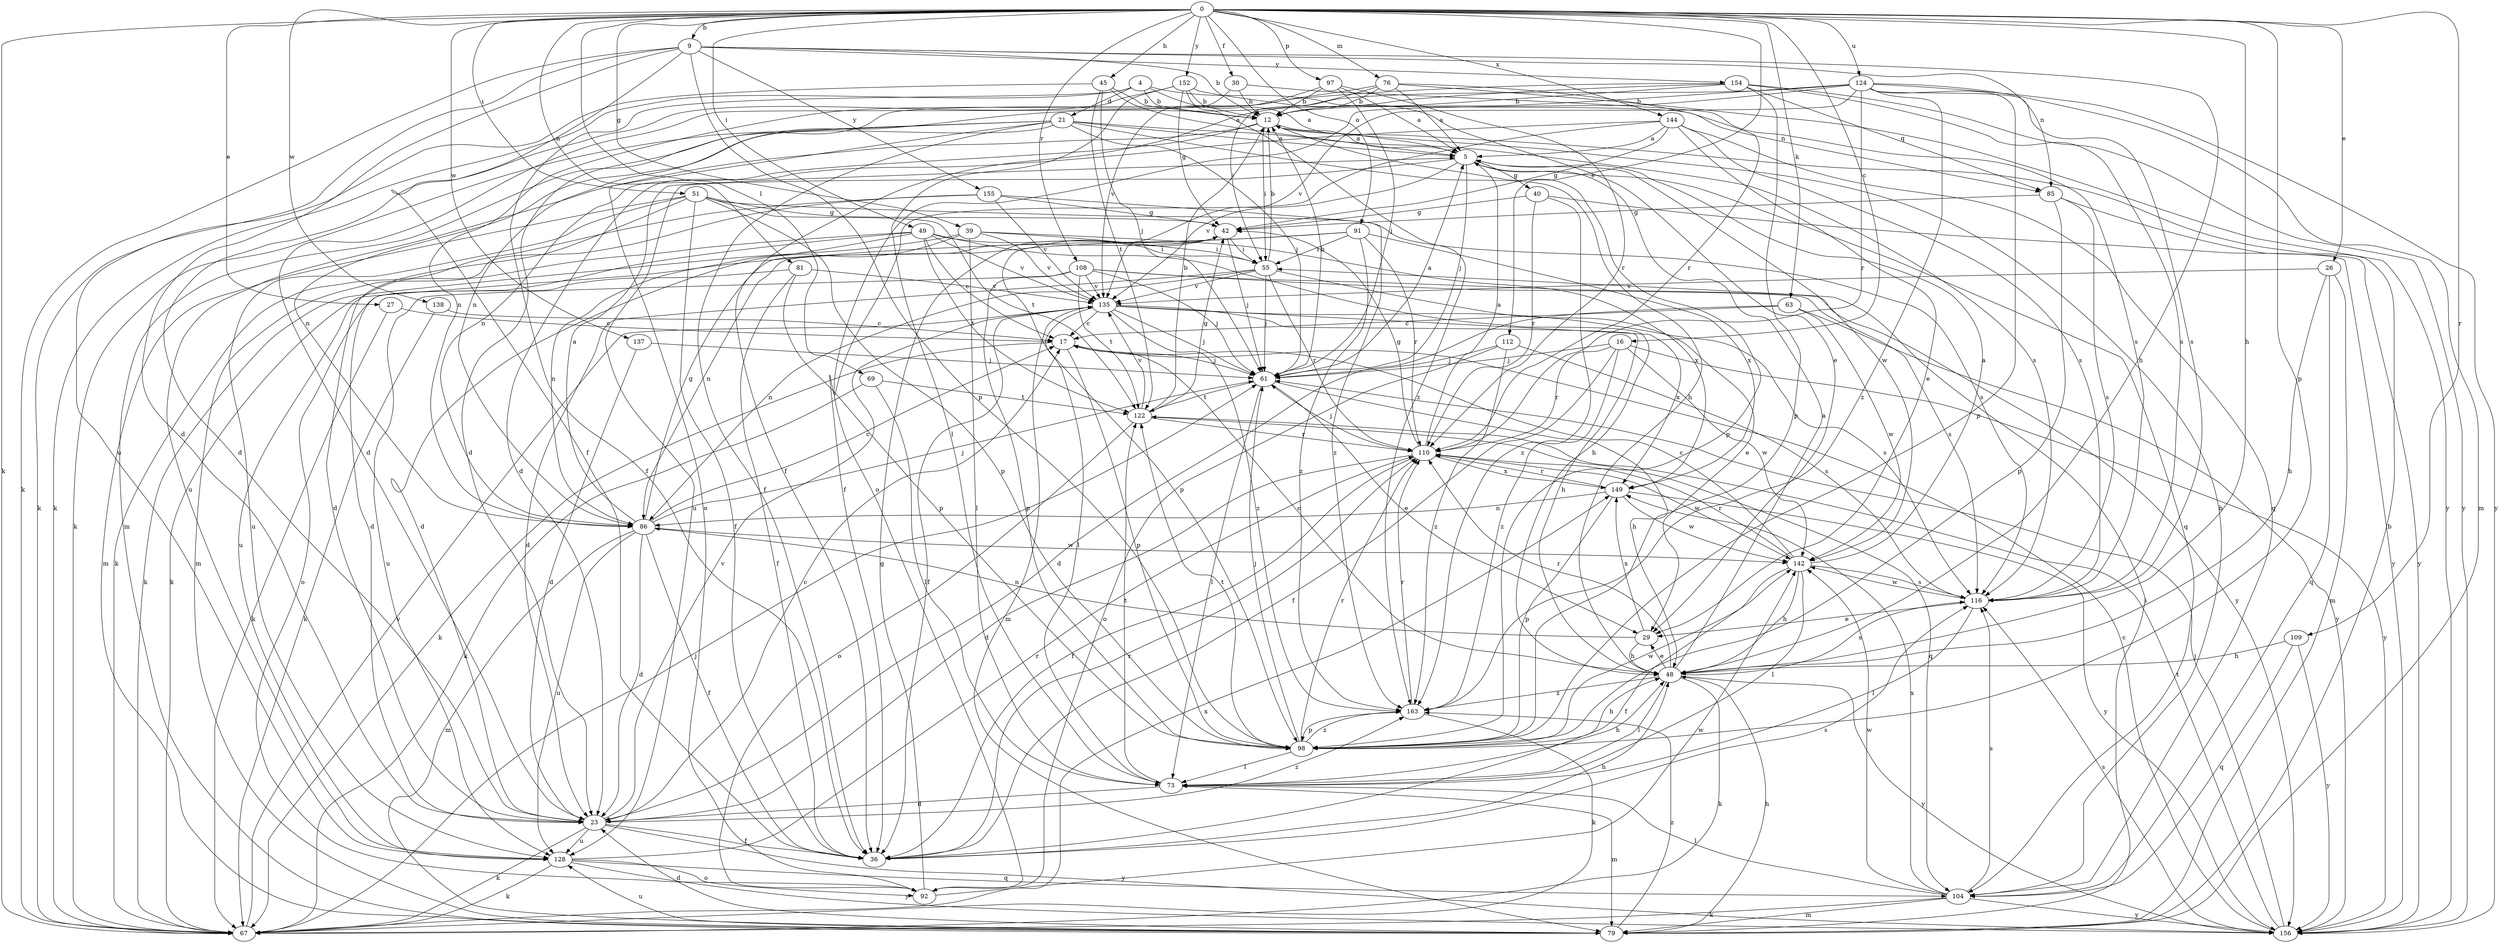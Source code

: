 strict digraph  {
0;
4;
5;
9;
12;
16;
17;
21;
23;
26;
27;
29;
30;
36;
39;
40;
42;
45;
48;
49;
51;
55;
61;
63;
67;
69;
73;
76;
79;
81;
85;
86;
91;
92;
97;
98;
104;
108;
109;
110;
112;
116;
122;
124;
128;
135;
137;
138;
142;
144;
149;
152;
154;
155;
156;
163;
0 -> 9  [label=b];
0 -> 16  [label=c];
0 -> 26  [label=e];
0 -> 27  [label=e];
0 -> 30  [label=f];
0 -> 39  [label=g];
0 -> 45  [label=h];
0 -> 48  [label=h];
0 -> 49  [label=i];
0 -> 51  [label=i];
0 -> 63  [label=k];
0 -> 67  [label=k];
0 -> 69  [label=l];
0 -> 76  [label=m];
0 -> 81  [label=n];
0 -> 91  [label=o];
0 -> 97  [label=p];
0 -> 98  [label=p];
0 -> 108  [label=r];
0 -> 109  [label=r];
0 -> 112  [label=s];
0 -> 124  [label=u];
0 -> 137  [label=w];
0 -> 138  [label=w];
0 -> 144  [label=x];
0 -> 152  [label=y];
4 -> 5  [label=a];
4 -> 12  [label=b];
4 -> 21  [label=d];
4 -> 36  [label=f];
4 -> 67  [label=k];
4 -> 85  [label=n];
5 -> 40  [label=g];
5 -> 61  [label=j];
5 -> 104  [label=q];
5 -> 128  [label=u];
5 -> 135  [label=v];
5 -> 142  [label=w];
9 -> 12  [label=b];
9 -> 23  [label=d];
9 -> 36  [label=f];
9 -> 48  [label=h];
9 -> 67  [label=k];
9 -> 85  [label=n];
9 -> 98  [label=p];
9 -> 128  [label=u];
9 -> 154  [label=y];
9 -> 155  [label=y];
12 -> 5  [label=a];
12 -> 55  [label=i];
12 -> 86  [label=n];
12 -> 98  [label=p];
12 -> 128  [label=u];
16 -> 36  [label=f];
16 -> 61  [label=j];
16 -> 110  [label=r];
16 -> 142  [label=w];
16 -> 156  [label=y];
16 -> 163  [label=z];
17 -> 61  [label=j];
17 -> 67  [label=k];
17 -> 98  [label=p];
21 -> 5  [label=a];
21 -> 36  [label=f];
21 -> 48  [label=h];
21 -> 61  [label=j];
21 -> 67  [label=k];
21 -> 79  [label=m];
21 -> 86  [label=n];
21 -> 92  [label=o];
21 -> 116  [label=s];
23 -> 17  [label=c];
23 -> 36  [label=f];
23 -> 67  [label=k];
23 -> 128  [label=u];
23 -> 135  [label=v];
23 -> 156  [label=y];
23 -> 163  [label=z];
26 -> 48  [label=h];
26 -> 79  [label=m];
26 -> 104  [label=q];
26 -> 135  [label=v];
27 -> 17  [label=c];
27 -> 67  [label=k];
29 -> 48  [label=h];
29 -> 86  [label=n];
29 -> 149  [label=x];
30 -> 12  [label=b];
30 -> 23  [label=d];
30 -> 116  [label=s];
36 -> 48  [label=h];
36 -> 110  [label=r];
36 -> 116  [label=s];
39 -> 23  [label=d];
39 -> 55  [label=i];
39 -> 67  [label=k];
39 -> 73  [label=l];
39 -> 135  [label=v];
39 -> 149  [label=x];
40 -> 42  [label=g];
40 -> 110  [label=r];
40 -> 156  [label=y];
40 -> 163  [label=z];
42 -> 55  [label=i];
42 -> 61  [label=j];
42 -> 98  [label=p];
45 -> 5  [label=a];
45 -> 12  [label=b];
45 -> 61  [label=j];
45 -> 67  [label=k];
45 -> 122  [label=t];
48 -> 5  [label=a];
48 -> 17  [label=c];
48 -> 29  [label=e];
48 -> 67  [label=k];
48 -> 73  [label=l];
48 -> 110  [label=r];
48 -> 116  [label=s];
48 -> 156  [label=y];
48 -> 163  [label=z];
49 -> 17  [label=c];
49 -> 23  [label=d];
49 -> 48  [label=h];
49 -> 55  [label=i];
49 -> 86  [label=n];
49 -> 122  [label=t];
49 -> 128  [label=u];
49 -> 135  [label=v];
51 -> 23  [label=d];
51 -> 36  [label=f];
51 -> 42  [label=g];
51 -> 79  [label=m];
51 -> 98  [label=p];
51 -> 116  [label=s];
51 -> 122  [label=t];
51 -> 128  [label=u];
55 -> 12  [label=b];
55 -> 23  [label=d];
55 -> 29  [label=e];
55 -> 61  [label=j];
55 -> 86  [label=n];
55 -> 110  [label=r];
55 -> 135  [label=v];
61 -> 5  [label=a];
61 -> 12  [label=b];
61 -> 29  [label=e];
61 -> 48  [label=h];
61 -> 73  [label=l];
61 -> 122  [label=t];
63 -> 17  [label=c];
63 -> 23  [label=d];
63 -> 142  [label=w];
63 -> 156  [label=y];
67 -> 61  [label=j];
67 -> 135  [label=v];
67 -> 149  [label=x];
69 -> 67  [label=k];
69 -> 73  [label=l];
69 -> 122  [label=t];
73 -> 23  [label=d];
73 -> 48  [label=h];
73 -> 79  [label=m];
73 -> 122  [label=t];
76 -> 5  [label=a];
76 -> 12  [label=b];
76 -> 23  [label=d];
76 -> 55  [label=i];
76 -> 110  [label=r];
76 -> 156  [label=y];
79 -> 12  [label=b];
79 -> 23  [label=d];
79 -> 48  [label=h];
79 -> 55  [label=i];
79 -> 128  [label=u];
79 -> 163  [label=z];
81 -> 36  [label=f];
81 -> 92  [label=o];
81 -> 98  [label=p];
81 -> 135  [label=v];
85 -> 42  [label=g];
85 -> 98  [label=p];
85 -> 116  [label=s];
85 -> 156  [label=y];
86 -> 5  [label=a];
86 -> 17  [label=c];
86 -> 23  [label=d];
86 -> 36  [label=f];
86 -> 42  [label=g];
86 -> 61  [label=j];
86 -> 79  [label=m];
86 -> 128  [label=u];
86 -> 142  [label=w];
91 -> 55  [label=i];
91 -> 67  [label=k];
91 -> 86  [label=n];
91 -> 110  [label=r];
91 -> 149  [label=x];
91 -> 163  [label=z];
92 -> 42  [label=g];
92 -> 142  [label=w];
97 -> 5  [label=a];
97 -> 12  [label=b];
97 -> 61  [label=j];
97 -> 110  [label=r];
97 -> 135  [label=v];
98 -> 48  [label=h];
98 -> 61  [label=j];
98 -> 73  [label=l];
98 -> 110  [label=r];
98 -> 122  [label=t];
98 -> 142  [label=w];
98 -> 163  [label=z];
104 -> 12  [label=b];
104 -> 67  [label=k];
104 -> 73  [label=l];
104 -> 79  [label=m];
104 -> 116  [label=s];
104 -> 142  [label=w];
104 -> 149  [label=x];
104 -> 156  [label=y];
108 -> 61  [label=j];
108 -> 98  [label=p];
108 -> 116  [label=s];
108 -> 122  [label=t];
108 -> 128  [label=u];
108 -> 135  [label=v];
108 -> 156  [label=y];
109 -> 48  [label=h];
109 -> 104  [label=q];
109 -> 156  [label=y];
110 -> 5  [label=a];
110 -> 23  [label=d];
110 -> 36  [label=f];
110 -> 42  [label=g];
110 -> 61  [label=j];
110 -> 142  [label=w];
110 -> 149  [label=x];
112 -> 61  [label=j];
112 -> 92  [label=o];
112 -> 116  [label=s];
112 -> 163  [label=z];
116 -> 29  [label=e];
116 -> 73  [label=l];
116 -> 142  [label=w];
122 -> 12  [label=b];
122 -> 42  [label=g];
122 -> 92  [label=o];
122 -> 104  [label=q];
122 -> 110  [label=r];
122 -> 135  [label=v];
124 -> 12  [label=b];
124 -> 79  [label=m];
124 -> 86  [label=n];
124 -> 92  [label=o];
124 -> 98  [label=p];
124 -> 110  [label=r];
124 -> 116  [label=s];
124 -> 135  [label=v];
124 -> 156  [label=y];
124 -> 163  [label=z];
128 -> 67  [label=k];
128 -> 92  [label=o];
128 -> 104  [label=q];
128 -> 110  [label=r];
128 -> 156  [label=y];
135 -> 17  [label=c];
135 -> 36  [label=f];
135 -> 48  [label=h];
135 -> 61  [label=j];
135 -> 73  [label=l];
135 -> 79  [label=m];
135 -> 116  [label=s];
135 -> 149  [label=x];
135 -> 163  [label=z];
137 -> 23  [label=d];
137 -> 61  [label=j];
138 -> 17  [label=c];
138 -> 67  [label=k];
142 -> 5  [label=a];
142 -> 17  [label=c];
142 -> 36  [label=f];
142 -> 48  [label=h];
142 -> 73  [label=l];
142 -> 110  [label=r];
142 -> 116  [label=s];
144 -> 5  [label=a];
144 -> 23  [label=d];
144 -> 29  [label=e];
144 -> 36  [label=f];
144 -> 42  [label=g];
144 -> 104  [label=q];
144 -> 116  [label=s];
149 -> 86  [label=n];
149 -> 98  [label=p];
149 -> 110  [label=r];
149 -> 142  [label=w];
149 -> 156  [label=y];
152 -> 12  [label=b];
152 -> 23  [label=d];
152 -> 29  [label=e];
152 -> 42  [label=g];
152 -> 73  [label=l];
152 -> 163  [label=z];
154 -> 12  [label=b];
154 -> 36  [label=f];
154 -> 86  [label=n];
154 -> 98  [label=p];
154 -> 116  [label=s];
154 -> 156  [label=y];
154 -> 85  [label=q];
155 -> 42  [label=g];
155 -> 67  [label=k];
155 -> 79  [label=m];
155 -> 135  [label=v];
155 -> 163  [label=z];
156 -> 17  [label=c];
156 -> 61  [label=j];
156 -> 116  [label=s];
156 -> 122  [label=t];
163 -> 67  [label=k];
163 -> 98  [label=p];
163 -> 110  [label=r];
}
